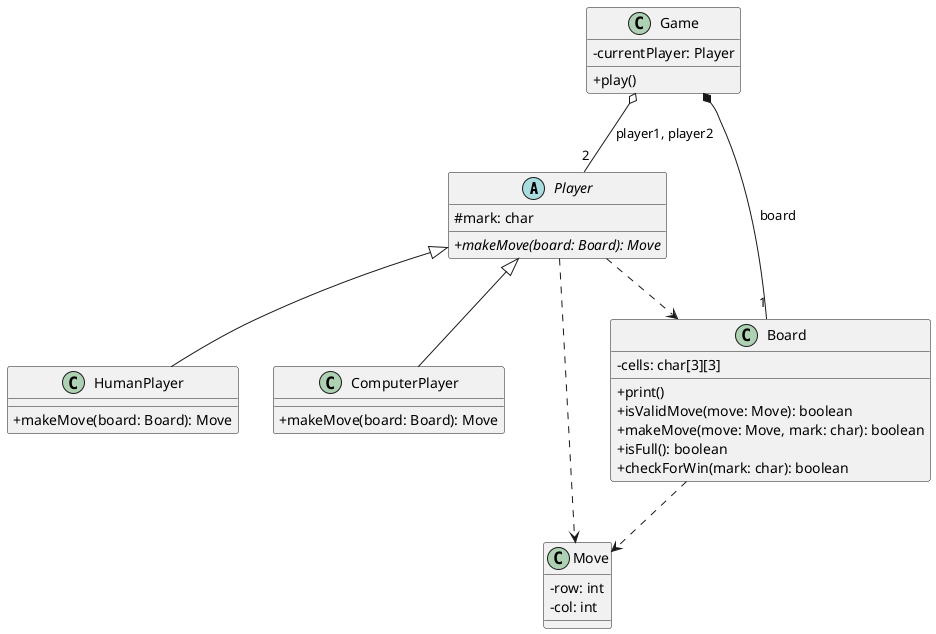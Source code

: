 @startuml
skinparam classAttributeIconSize 0

abstract class Player {
  # mark: char
  + {abstract} makeMove(board: Board): Move
}

class HumanPlayer {
  + makeMove(board: Board): Move
}

class ComputerPlayer {
  + makeMove(board: Board): Move
}

class Board {
  - cells: char[3][3]
  + print()
  + isValidMove(move: Move): boolean
  + makeMove(move: Move, mark: char): boolean
  + isFull(): boolean
  + checkForWin(mark: char): boolean
}

class Game {
  - currentPlayer: Player
  + play()
}

class Move {
  - row: int
  - col: int
}

Game o-- "2" Player: player1, player2
Game *-- "1" Board: board
Board ..> Move
Player ..> Move
Player ..> Board
Player <|-- ComputerPlayer
Player <|-- HumanPlayer
@enduml
